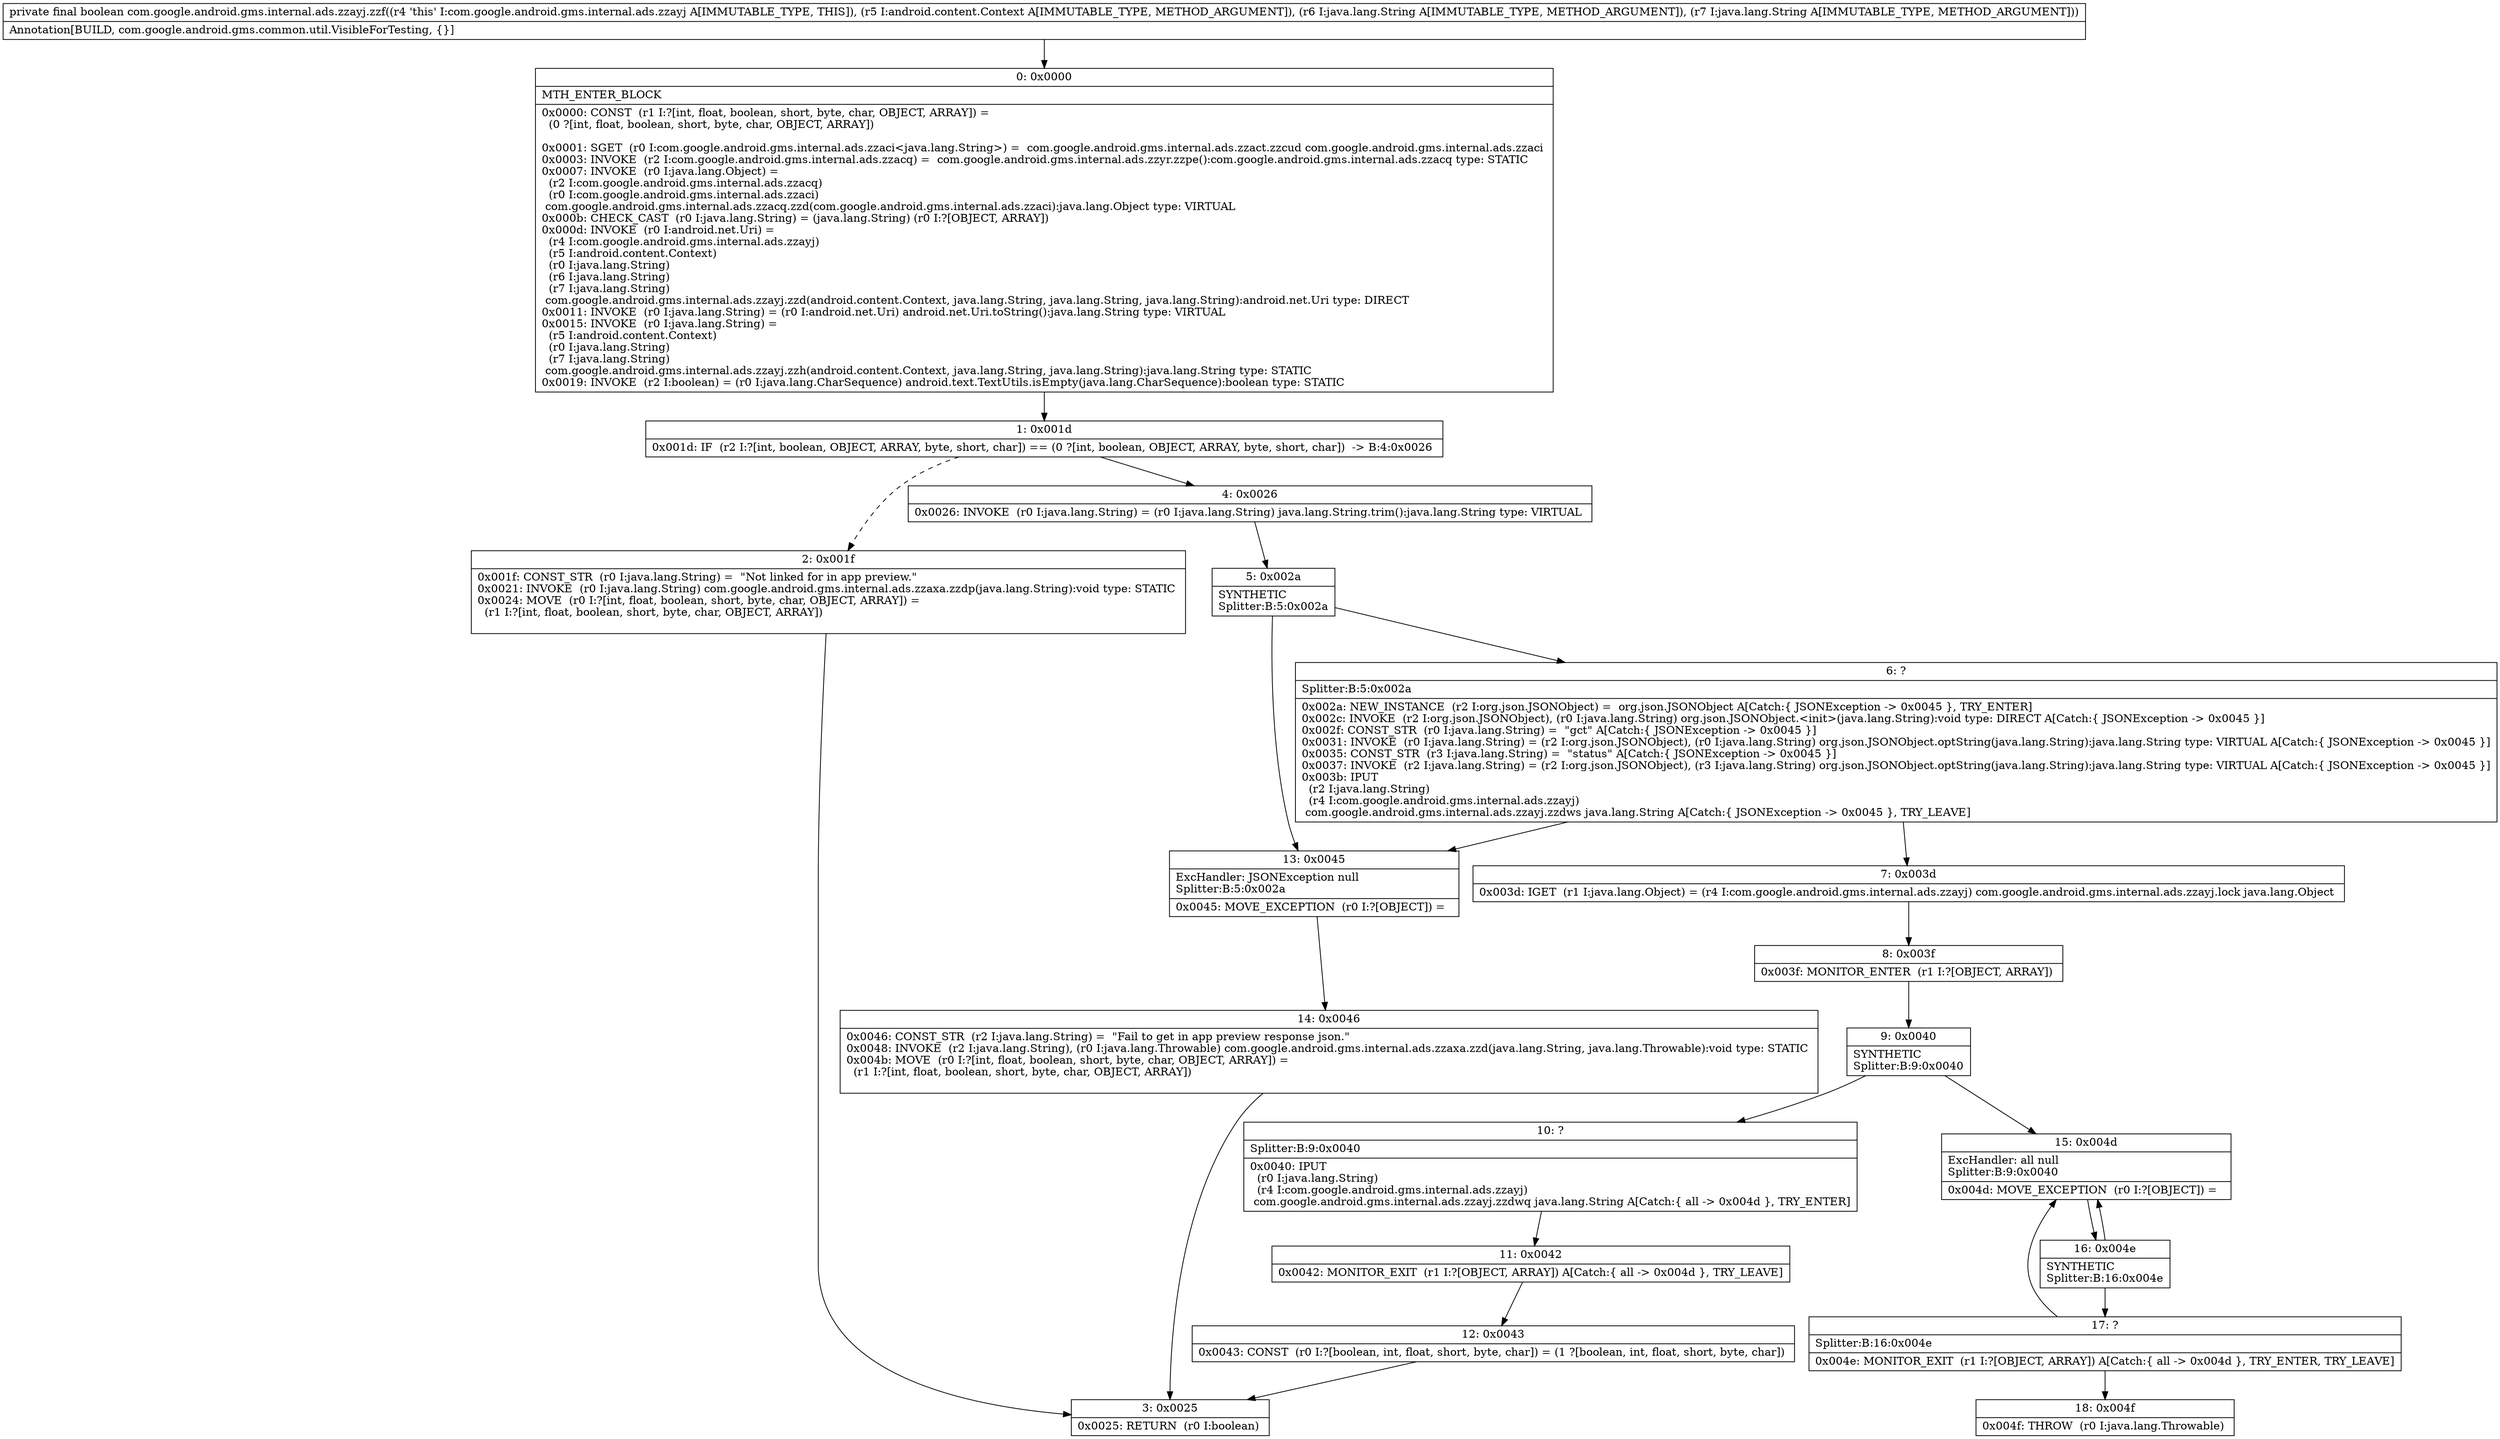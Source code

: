 digraph "CFG forcom.google.android.gms.internal.ads.zzayj.zzf(Landroid\/content\/Context;Ljava\/lang\/String;Ljava\/lang\/String;)Z" {
Node_0 [shape=record,label="{0\:\ 0x0000|MTH_ENTER_BLOCK\l|0x0000: CONST  (r1 I:?[int, float, boolean, short, byte, char, OBJECT, ARRAY]) = \l  (0 ?[int, float, boolean, short, byte, char, OBJECT, ARRAY])\l \l0x0001: SGET  (r0 I:com.google.android.gms.internal.ads.zzaci\<java.lang.String\>) =  com.google.android.gms.internal.ads.zzact.zzcud com.google.android.gms.internal.ads.zzaci \l0x0003: INVOKE  (r2 I:com.google.android.gms.internal.ads.zzacq) =  com.google.android.gms.internal.ads.zzyr.zzpe():com.google.android.gms.internal.ads.zzacq type: STATIC \l0x0007: INVOKE  (r0 I:java.lang.Object) = \l  (r2 I:com.google.android.gms.internal.ads.zzacq)\l  (r0 I:com.google.android.gms.internal.ads.zzaci)\l com.google.android.gms.internal.ads.zzacq.zzd(com.google.android.gms.internal.ads.zzaci):java.lang.Object type: VIRTUAL \l0x000b: CHECK_CAST  (r0 I:java.lang.String) = (java.lang.String) (r0 I:?[OBJECT, ARRAY]) \l0x000d: INVOKE  (r0 I:android.net.Uri) = \l  (r4 I:com.google.android.gms.internal.ads.zzayj)\l  (r5 I:android.content.Context)\l  (r0 I:java.lang.String)\l  (r6 I:java.lang.String)\l  (r7 I:java.lang.String)\l com.google.android.gms.internal.ads.zzayj.zzd(android.content.Context, java.lang.String, java.lang.String, java.lang.String):android.net.Uri type: DIRECT \l0x0011: INVOKE  (r0 I:java.lang.String) = (r0 I:android.net.Uri) android.net.Uri.toString():java.lang.String type: VIRTUAL \l0x0015: INVOKE  (r0 I:java.lang.String) = \l  (r5 I:android.content.Context)\l  (r0 I:java.lang.String)\l  (r7 I:java.lang.String)\l com.google.android.gms.internal.ads.zzayj.zzh(android.content.Context, java.lang.String, java.lang.String):java.lang.String type: STATIC \l0x0019: INVOKE  (r2 I:boolean) = (r0 I:java.lang.CharSequence) android.text.TextUtils.isEmpty(java.lang.CharSequence):boolean type: STATIC \l}"];
Node_1 [shape=record,label="{1\:\ 0x001d|0x001d: IF  (r2 I:?[int, boolean, OBJECT, ARRAY, byte, short, char]) == (0 ?[int, boolean, OBJECT, ARRAY, byte, short, char])  \-\> B:4:0x0026 \l}"];
Node_2 [shape=record,label="{2\:\ 0x001f|0x001f: CONST_STR  (r0 I:java.lang.String) =  \"Not linked for in app preview.\" \l0x0021: INVOKE  (r0 I:java.lang.String) com.google.android.gms.internal.ads.zzaxa.zzdp(java.lang.String):void type: STATIC \l0x0024: MOVE  (r0 I:?[int, float, boolean, short, byte, char, OBJECT, ARRAY]) = \l  (r1 I:?[int, float, boolean, short, byte, char, OBJECT, ARRAY])\l \l}"];
Node_3 [shape=record,label="{3\:\ 0x0025|0x0025: RETURN  (r0 I:boolean) \l}"];
Node_4 [shape=record,label="{4\:\ 0x0026|0x0026: INVOKE  (r0 I:java.lang.String) = (r0 I:java.lang.String) java.lang.String.trim():java.lang.String type: VIRTUAL \l}"];
Node_5 [shape=record,label="{5\:\ 0x002a|SYNTHETIC\lSplitter:B:5:0x002a\l}"];
Node_6 [shape=record,label="{6\:\ ?|Splitter:B:5:0x002a\l|0x002a: NEW_INSTANCE  (r2 I:org.json.JSONObject) =  org.json.JSONObject A[Catch:\{ JSONException \-\> 0x0045 \}, TRY_ENTER]\l0x002c: INVOKE  (r2 I:org.json.JSONObject), (r0 I:java.lang.String) org.json.JSONObject.\<init\>(java.lang.String):void type: DIRECT A[Catch:\{ JSONException \-\> 0x0045 \}]\l0x002f: CONST_STR  (r0 I:java.lang.String) =  \"gct\" A[Catch:\{ JSONException \-\> 0x0045 \}]\l0x0031: INVOKE  (r0 I:java.lang.String) = (r2 I:org.json.JSONObject), (r0 I:java.lang.String) org.json.JSONObject.optString(java.lang.String):java.lang.String type: VIRTUAL A[Catch:\{ JSONException \-\> 0x0045 \}]\l0x0035: CONST_STR  (r3 I:java.lang.String) =  \"status\" A[Catch:\{ JSONException \-\> 0x0045 \}]\l0x0037: INVOKE  (r2 I:java.lang.String) = (r2 I:org.json.JSONObject), (r3 I:java.lang.String) org.json.JSONObject.optString(java.lang.String):java.lang.String type: VIRTUAL A[Catch:\{ JSONException \-\> 0x0045 \}]\l0x003b: IPUT  \l  (r2 I:java.lang.String)\l  (r4 I:com.google.android.gms.internal.ads.zzayj)\l com.google.android.gms.internal.ads.zzayj.zzdws java.lang.String A[Catch:\{ JSONException \-\> 0x0045 \}, TRY_LEAVE]\l}"];
Node_7 [shape=record,label="{7\:\ 0x003d|0x003d: IGET  (r1 I:java.lang.Object) = (r4 I:com.google.android.gms.internal.ads.zzayj) com.google.android.gms.internal.ads.zzayj.lock java.lang.Object \l}"];
Node_8 [shape=record,label="{8\:\ 0x003f|0x003f: MONITOR_ENTER  (r1 I:?[OBJECT, ARRAY]) \l}"];
Node_9 [shape=record,label="{9\:\ 0x0040|SYNTHETIC\lSplitter:B:9:0x0040\l}"];
Node_10 [shape=record,label="{10\:\ ?|Splitter:B:9:0x0040\l|0x0040: IPUT  \l  (r0 I:java.lang.String)\l  (r4 I:com.google.android.gms.internal.ads.zzayj)\l com.google.android.gms.internal.ads.zzayj.zzdwq java.lang.String A[Catch:\{ all \-\> 0x004d \}, TRY_ENTER]\l}"];
Node_11 [shape=record,label="{11\:\ 0x0042|0x0042: MONITOR_EXIT  (r1 I:?[OBJECT, ARRAY]) A[Catch:\{ all \-\> 0x004d \}, TRY_LEAVE]\l}"];
Node_12 [shape=record,label="{12\:\ 0x0043|0x0043: CONST  (r0 I:?[boolean, int, float, short, byte, char]) = (1 ?[boolean, int, float, short, byte, char]) \l}"];
Node_13 [shape=record,label="{13\:\ 0x0045|ExcHandler: JSONException null\lSplitter:B:5:0x002a\l|0x0045: MOVE_EXCEPTION  (r0 I:?[OBJECT]) =  \l}"];
Node_14 [shape=record,label="{14\:\ 0x0046|0x0046: CONST_STR  (r2 I:java.lang.String) =  \"Fail to get in app preview response json.\" \l0x0048: INVOKE  (r2 I:java.lang.String), (r0 I:java.lang.Throwable) com.google.android.gms.internal.ads.zzaxa.zzd(java.lang.String, java.lang.Throwable):void type: STATIC \l0x004b: MOVE  (r0 I:?[int, float, boolean, short, byte, char, OBJECT, ARRAY]) = \l  (r1 I:?[int, float, boolean, short, byte, char, OBJECT, ARRAY])\l \l}"];
Node_15 [shape=record,label="{15\:\ 0x004d|ExcHandler: all null\lSplitter:B:9:0x0040\l|0x004d: MOVE_EXCEPTION  (r0 I:?[OBJECT]) =  \l}"];
Node_16 [shape=record,label="{16\:\ 0x004e|SYNTHETIC\lSplitter:B:16:0x004e\l}"];
Node_17 [shape=record,label="{17\:\ ?|Splitter:B:16:0x004e\l|0x004e: MONITOR_EXIT  (r1 I:?[OBJECT, ARRAY]) A[Catch:\{ all \-\> 0x004d \}, TRY_ENTER, TRY_LEAVE]\l}"];
Node_18 [shape=record,label="{18\:\ 0x004f|0x004f: THROW  (r0 I:java.lang.Throwable) \l}"];
MethodNode[shape=record,label="{private final boolean com.google.android.gms.internal.ads.zzayj.zzf((r4 'this' I:com.google.android.gms.internal.ads.zzayj A[IMMUTABLE_TYPE, THIS]), (r5 I:android.content.Context A[IMMUTABLE_TYPE, METHOD_ARGUMENT]), (r6 I:java.lang.String A[IMMUTABLE_TYPE, METHOD_ARGUMENT]), (r7 I:java.lang.String A[IMMUTABLE_TYPE, METHOD_ARGUMENT]))  | Annotation[BUILD, com.google.android.gms.common.util.VisibleForTesting, \{\}]\l}"];
MethodNode -> Node_0;
Node_0 -> Node_1;
Node_1 -> Node_2[style=dashed];
Node_1 -> Node_4;
Node_2 -> Node_3;
Node_4 -> Node_5;
Node_5 -> Node_6;
Node_5 -> Node_13;
Node_6 -> Node_7;
Node_6 -> Node_13;
Node_7 -> Node_8;
Node_8 -> Node_9;
Node_9 -> Node_10;
Node_9 -> Node_15;
Node_10 -> Node_11;
Node_11 -> Node_12;
Node_12 -> Node_3;
Node_13 -> Node_14;
Node_14 -> Node_3;
Node_15 -> Node_16;
Node_16 -> Node_17;
Node_16 -> Node_15;
Node_17 -> Node_18;
Node_17 -> Node_15;
}

